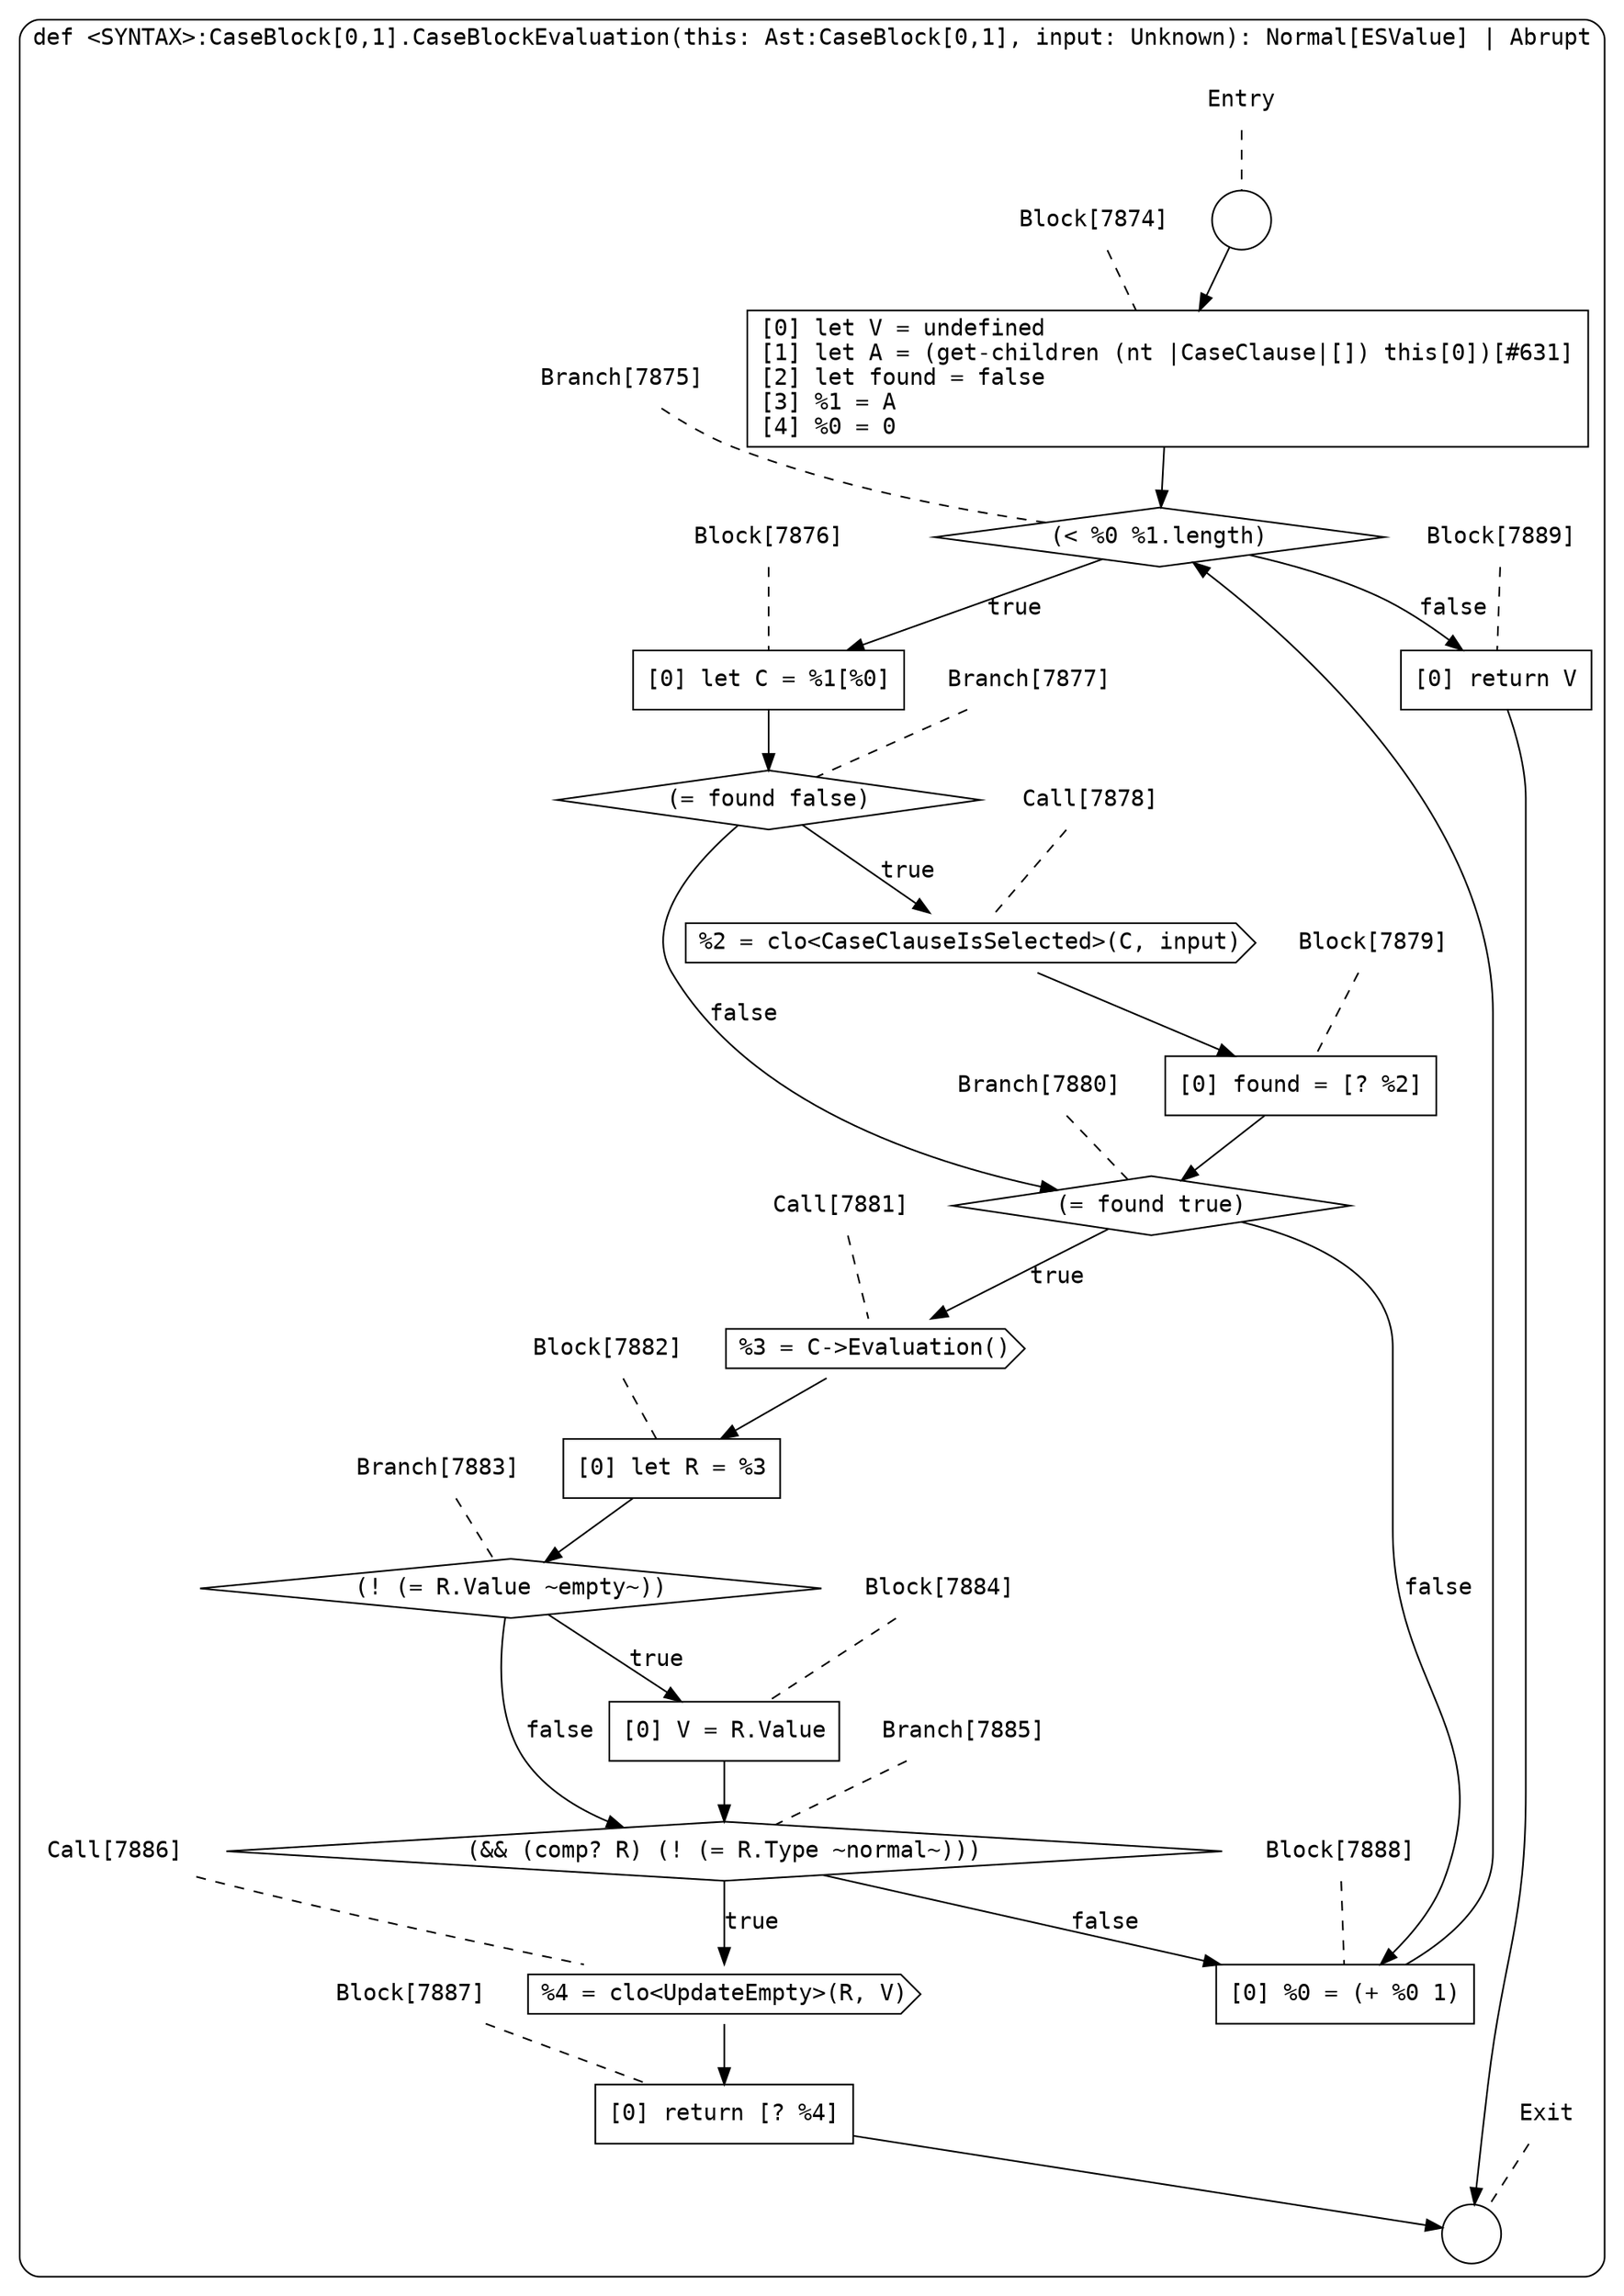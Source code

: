 digraph {
  graph [fontname = "Consolas"]
  node [fontname = "Consolas"]
  edge [fontname = "Consolas"]
  subgraph cluster1474 {
    label = "def <SYNTAX>:CaseBlock[0,1].CaseBlockEvaluation(this: Ast:CaseBlock[0,1], input: Unknown): Normal[ESValue] | Abrupt"
    style = rounded
    cluster1474_entry_name [shape=none, label=<<font color="black">Entry</font>>]
    cluster1474_entry_name -> cluster1474_entry [arrowhead=none, color="black", style=dashed]
    cluster1474_entry [shape=circle label=" " color="black" fillcolor="white" style=filled]
    cluster1474_entry -> node7874 [color="black"]
    cluster1474_exit_name [shape=none, label=<<font color="black">Exit</font>>]
    cluster1474_exit_name -> cluster1474_exit [arrowhead=none, color="black", style=dashed]
    cluster1474_exit [shape=circle label=" " color="black" fillcolor="white" style=filled]
    node7874_name [shape=none, label=<<font color="black">Block[7874]</font>>]
    node7874_name -> node7874 [arrowhead=none, color="black", style=dashed]
    node7874 [shape=box, label=<<font color="black">[0] let V = undefined<BR ALIGN="LEFT"/>[1] let A = (get-children (nt |CaseClause|[]) this[0])[#631]<BR ALIGN="LEFT"/>[2] let found = false<BR ALIGN="LEFT"/>[3] %1 = A<BR ALIGN="LEFT"/>[4] %0 = 0<BR ALIGN="LEFT"/></font>> color="black" fillcolor="white", style=filled]
    node7874 -> node7875 [color="black"]
    node7875_name [shape=none, label=<<font color="black">Branch[7875]</font>>]
    node7875_name -> node7875 [arrowhead=none, color="black", style=dashed]
    node7875 [shape=diamond, label=<<font color="black">(&lt; %0 %1.length)</font>> color="black" fillcolor="white", style=filled]
    node7875 -> node7876 [label=<<font color="black">true</font>> color="black"]
    node7875 -> node7889 [label=<<font color="black">false</font>> color="black"]
    node7876_name [shape=none, label=<<font color="black">Block[7876]</font>>]
    node7876_name -> node7876 [arrowhead=none, color="black", style=dashed]
    node7876 [shape=box, label=<<font color="black">[0] let C = %1[%0]<BR ALIGN="LEFT"/></font>> color="black" fillcolor="white", style=filled]
    node7876 -> node7877 [color="black"]
    node7889_name [shape=none, label=<<font color="black">Block[7889]</font>>]
    node7889_name -> node7889 [arrowhead=none, color="black", style=dashed]
    node7889 [shape=box, label=<<font color="black">[0] return V<BR ALIGN="LEFT"/></font>> color="black" fillcolor="white", style=filled]
    node7889 -> cluster1474_exit [color="black"]
    node7877_name [shape=none, label=<<font color="black">Branch[7877]</font>>]
    node7877_name -> node7877 [arrowhead=none, color="black", style=dashed]
    node7877 [shape=diamond, label=<<font color="black">(= found false)</font>> color="black" fillcolor="white", style=filled]
    node7877 -> node7878 [label=<<font color="black">true</font>> color="black"]
    node7877 -> node7880 [label=<<font color="black">false</font>> color="black"]
    node7878_name [shape=none, label=<<font color="black">Call[7878]</font>>]
    node7878_name -> node7878 [arrowhead=none, color="black", style=dashed]
    node7878 [shape=cds, label=<<font color="black">%2 = clo&lt;CaseClauseIsSelected&gt;(C, input)</font>> color="black" fillcolor="white", style=filled]
    node7878 -> node7879 [color="black"]
    node7880_name [shape=none, label=<<font color="black">Branch[7880]</font>>]
    node7880_name -> node7880 [arrowhead=none, color="black", style=dashed]
    node7880 [shape=diamond, label=<<font color="black">(= found true)</font>> color="black" fillcolor="white", style=filled]
    node7880 -> node7881 [label=<<font color="black">true</font>> color="black"]
    node7880 -> node7888 [label=<<font color="black">false</font>> color="black"]
    node7879_name [shape=none, label=<<font color="black">Block[7879]</font>>]
    node7879_name -> node7879 [arrowhead=none, color="black", style=dashed]
    node7879 [shape=box, label=<<font color="black">[0] found = [? %2]<BR ALIGN="LEFT"/></font>> color="black" fillcolor="white", style=filled]
    node7879 -> node7880 [color="black"]
    node7881_name [shape=none, label=<<font color="black">Call[7881]</font>>]
    node7881_name -> node7881 [arrowhead=none, color="black", style=dashed]
    node7881 [shape=cds, label=<<font color="black">%3 = C-&gt;Evaluation()</font>> color="black" fillcolor="white", style=filled]
    node7881 -> node7882 [color="black"]
    node7888_name [shape=none, label=<<font color="black">Block[7888]</font>>]
    node7888_name -> node7888 [arrowhead=none, color="black", style=dashed]
    node7888 [shape=box, label=<<font color="black">[0] %0 = (+ %0 1)<BR ALIGN="LEFT"/></font>> color="black" fillcolor="white", style=filled]
    node7888 -> node7875 [color="black"]
    node7882_name [shape=none, label=<<font color="black">Block[7882]</font>>]
    node7882_name -> node7882 [arrowhead=none, color="black", style=dashed]
    node7882 [shape=box, label=<<font color="black">[0] let R = %3<BR ALIGN="LEFT"/></font>> color="black" fillcolor="white", style=filled]
    node7882 -> node7883 [color="black"]
    node7883_name [shape=none, label=<<font color="black">Branch[7883]</font>>]
    node7883_name -> node7883 [arrowhead=none, color="black", style=dashed]
    node7883 [shape=diamond, label=<<font color="black">(! (= R.Value ~empty~))</font>> color="black" fillcolor="white", style=filled]
    node7883 -> node7884 [label=<<font color="black">true</font>> color="black"]
    node7883 -> node7885 [label=<<font color="black">false</font>> color="black"]
    node7884_name [shape=none, label=<<font color="black">Block[7884]</font>>]
    node7884_name -> node7884 [arrowhead=none, color="black", style=dashed]
    node7884 [shape=box, label=<<font color="black">[0] V = R.Value<BR ALIGN="LEFT"/></font>> color="black" fillcolor="white", style=filled]
    node7884 -> node7885 [color="black"]
    node7885_name [shape=none, label=<<font color="black">Branch[7885]</font>>]
    node7885_name -> node7885 [arrowhead=none, color="black", style=dashed]
    node7885 [shape=diamond, label=<<font color="black">(&amp;&amp; (comp? R) (! (= R.Type ~normal~)))</font>> color="black" fillcolor="white", style=filled]
    node7885 -> node7886 [label=<<font color="black">true</font>> color="black"]
    node7885 -> node7888 [label=<<font color="black">false</font>> color="black"]
    node7886_name [shape=none, label=<<font color="black">Call[7886]</font>>]
    node7886_name -> node7886 [arrowhead=none, color="black", style=dashed]
    node7886 [shape=cds, label=<<font color="black">%4 = clo&lt;UpdateEmpty&gt;(R, V)</font>> color="black" fillcolor="white", style=filled]
    node7886 -> node7887 [color="black"]
    node7887_name [shape=none, label=<<font color="black">Block[7887]</font>>]
    node7887_name -> node7887 [arrowhead=none, color="black", style=dashed]
    node7887 [shape=box, label=<<font color="black">[0] return [? %4]<BR ALIGN="LEFT"/></font>> color="black" fillcolor="white", style=filled]
    node7887 -> cluster1474_exit [color="black"]
  }
}